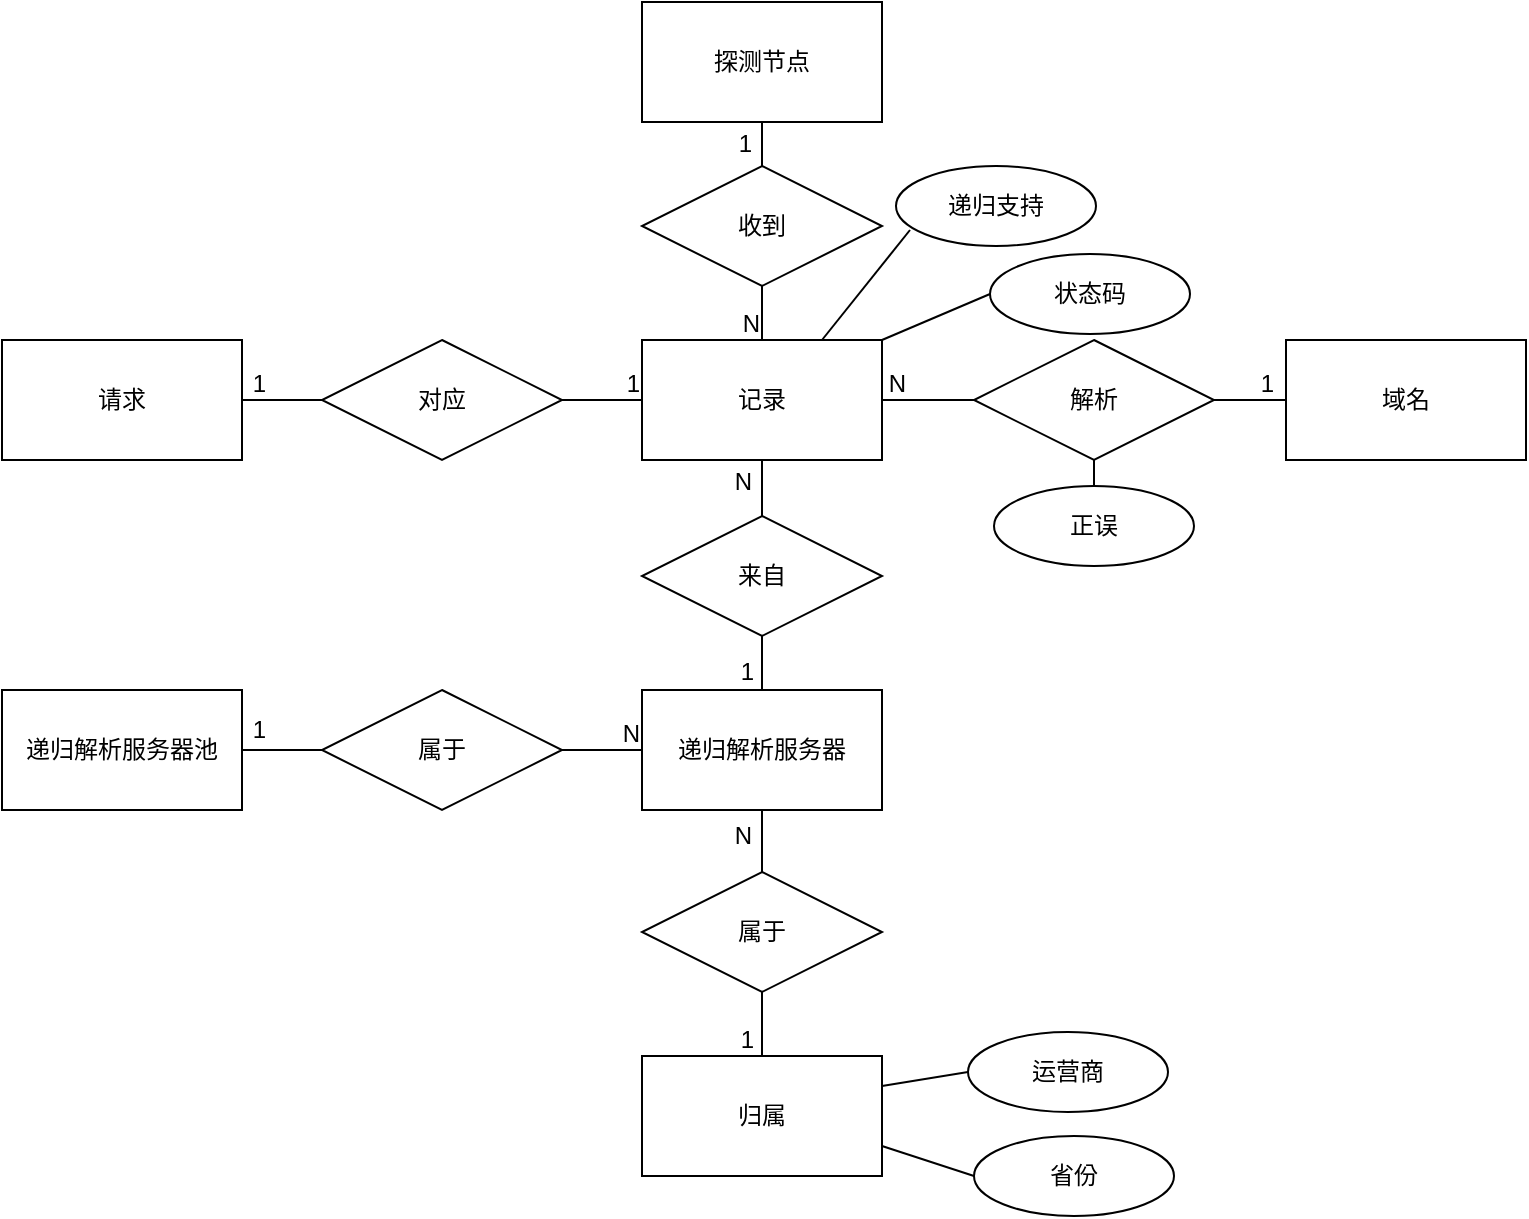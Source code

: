 <mxfile version="24.2.5" type="github">
  <diagram name="第 1 页" id="6aLRNkH6uSNGMXPPRqol">
    <mxGraphModel dx="2019" dy="1238" grid="0" gridSize="10" guides="1" tooltips="1" connect="1" arrows="1" fold="1" page="0" pageScale="1" pageWidth="2827" pageHeight="1169" math="0" shadow="0">
      <root>
        <mxCell id="0" />
        <mxCell id="1" parent="0" />
        <mxCell id="WFZwr-5cnYmkeIzYAUX0-1" value="探测节点" style="rounded=0;whiteSpace=wrap;html=1;" vertex="1" parent="1">
          <mxGeometry x="54" y="-136" width="120" height="60" as="geometry" />
        </mxCell>
        <mxCell id="WFZwr-5cnYmkeIzYAUX0-2" value="递归解析服务器" style="rounded=0;whiteSpace=wrap;html=1;" vertex="1" parent="1">
          <mxGeometry x="54" y="208" width="120" height="60" as="geometry" />
        </mxCell>
        <mxCell id="WFZwr-5cnYmkeIzYAUX0-3" value="归属" style="rounded=0;whiteSpace=wrap;html=1;" vertex="1" parent="1">
          <mxGeometry x="54" y="391" width="120" height="60" as="geometry" />
        </mxCell>
        <mxCell id="WFZwr-5cnYmkeIzYAUX0-4" value="递归解析服务器池" style="rounded=0;whiteSpace=wrap;html=1;" vertex="1" parent="1">
          <mxGeometry x="-266" y="208" width="120" height="60" as="geometry" />
        </mxCell>
        <mxCell id="WFZwr-5cnYmkeIzYAUX0-5" value="请求" style="rounded=0;whiteSpace=wrap;html=1;" vertex="1" parent="1">
          <mxGeometry x="-266" y="33" width="120" height="60" as="geometry" />
        </mxCell>
        <mxCell id="WFZwr-5cnYmkeIzYAUX0-6" value="记录" style="rounded=0;whiteSpace=wrap;html=1;" vertex="1" parent="1">
          <mxGeometry x="54" y="33" width="120" height="60" as="geometry" />
        </mxCell>
        <mxCell id="WFZwr-5cnYmkeIzYAUX0-7" value="域名" style="rounded=0;whiteSpace=wrap;html=1;" vertex="1" parent="1">
          <mxGeometry x="376" y="33" width="120" height="60" as="geometry" />
        </mxCell>
        <mxCell id="WFZwr-5cnYmkeIzYAUX0-8" value="收到" style="shape=rhombus;perimeter=rhombusPerimeter;whiteSpace=wrap;html=1;align=center;" vertex="1" parent="1">
          <mxGeometry x="54" y="-54" width="120" height="60" as="geometry" />
        </mxCell>
        <mxCell id="WFZwr-5cnYmkeIzYAUX0-9" value="" style="endArrow=none;html=1;rounded=0;fontSize=12;startSize=8;endSize=8;curved=1;exitX=0.5;exitY=0;exitDx=0;exitDy=0;entryX=0.5;entryY=1;entryDx=0;entryDy=0;" edge="1" parent="1" source="WFZwr-5cnYmkeIzYAUX0-8" target="WFZwr-5cnYmkeIzYAUX0-1">
          <mxGeometry relative="1" as="geometry">
            <mxPoint x="216" y="-22" as="sourcePoint" />
            <mxPoint x="376" y="-22" as="targetPoint" />
          </mxGeometry>
        </mxCell>
        <mxCell id="WFZwr-5cnYmkeIzYAUX0-10" value="1" style="resizable=0;html=1;whiteSpace=wrap;align=right;verticalAlign=bottom;" connectable="0" vertex="1" parent="WFZwr-5cnYmkeIzYAUX0-9">
          <mxGeometry x="1" relative="1" as="geometry">
            <mxPoint x="-4" y="19" as="offset" />
          </mxGeometry>
        </mxCell>
        <mxCell id="WFZwr-5cnYmkeIzYAUX0-11" value="" style="endArrow=none;html=1;rounded=0;fontSize=12;startSize=8;endSize=8;curved=1;exitX=0.5;exitY=1;exitDx=0;exitDy=0;entryX=0.5;entryY=0;entryDx=0;entryDy=0;" edge="1" parent="1" source="WFZwr-5cnYmkeIzYAUX0-8" target="WFZwr-5cnYmkeIzYAUX0-6">
          <mxGeometry relative="1" as="geometry">
            <mxPoint x="145" y="11" as="sourcePoint" />
            <mxPoint x="305" y="11" as="targetPoint" />
          </mxGeometry>
        </mxCell>
        <mxCell id="WFZwr-5cnYmkeIzYAUX0-12" value="N" style="resizable=0;html=1;whiteSpace=wrap;align=right;verticalAlign=bottom;" connectable="0" vertex="1" parent="WFZwr-5cnYmkeIzYAUX0-11">
          <mxGeometry x="1" relative="1" as="geometry" />
        </mxCell>
        <mxCell id="WFZwr-5cnYmkeIzYAUX0-13" value="解析" style="shape=rhombus;perimeter=rhombusPerimeter;whiteSpace=wrap;html=1;align=center;" vertex="1" parent="1">
          <mxGeometry x="220" y="33" width="120" height="60" as="geometry" />
        </mxCell>
        <mxCell id="WFZwr-5cnYmkeIzYAUX0-14" value="" style="endArrow=none;html=1;rounded=0;fontSize=12;startSize=8;endSize=8;curved=1;exitX=1;exitY=0.5;exitDx=0;exitDy=0;entryX=0;entryY=0.5;entryDx=0;entryDy=0;" edge="1" parent="1" source="WFZwr-5cnYmkeIzYAUX0-13" target="WFZwr-5cnYmkeIzYAUX0-7">
          <mxGeometry relative="1" as="geometry">
            <mxPoint x="263" y="200" as="sourcePoint" />
            <mxPoint x="423" y="200" as="targetPoint" />
          </mxGeometry>
        </mxCell>
        <mxCell id="WFZwr-5cnYmkeIzYAUX0-15" value="1" style="resizable=0;html=1;whiteSpace=wrap;align=right;verticalAlign=bottom;" connectable="0" vertex="1" parent="WFZwr-5cnYmkeIzYAUX0-14">
          <mxGeometry x="1" relative="1" as="geometry">
            <mxPoint x="-5" as="offset" />
          </mxGeometry>
        </mxCell>
        <mxCell id="WFZwr-5cnYmkeIzYAUX0-16" value="" style="endArrow=none;html=1;rounded=0;fontSize=12;startSize=8;endSize=8;curved=1;exitX=0;exitY=0.5;exitDx=0;exitDy=0;entryX=1;entryY=0.5;entryDx=0;entryDy=0;" edge="1" parent="1" source="WFZwr-5cnYmkeIzYAUX0-13" target="WFZwr-5cnYmkeIzYAUX0-6">
          <mxGeometry relative="1" as="geometry">
            <mxPoint x="238" y="172" as="sourcePoint" />
            <mxPoint x="398" y="172" as="targetPoint" />
          </mxGeometry>
        </mxCell>
        <mxCell id="WFZwr-5cnYmkeIzYAUX0-17" value="N" style="resizable=0;html=1;whiteSpace=wrap;align=right;verticalAlign=bottom;" connectable="0" vertex="1" parent="WFZwr-5cnYmkeIzYAUX0-16">
          <mxGeometry x="1" relative="1" as="geometry">
            <mxPoint x="13" as="offset" />
          </mxGeometry>
        </mxCell>
        <mxCell id="WFZwr-5cnYmkeIzYAUX0-18" value="对应" style="shape=rhombus;perimeter=rhombusPerimeter;whiteSpace=wrap;html=1;align=center;" vertex="1" parent="1">
          <mxGeometry x="-106" y="33" width="120" height="60" as="geometry" />
        </mxCell>
        <mxCell id="WFZwr-5cnYmkeIzYAUX0-19" value="" style="endArrow=none;html=1;rounded=0;fontSize=12;startSize=8;endSize=8;curved=1;exitX=1;exitY=0.5;exitDx=0;exitDy=0;entryX=0;entryY=0.5;entryDx=0;entryDy=0;" edge="1" parent="1" source="WFZwr-5cnYmkeIzYAUX0-18" target="WFZwr-5cnYmkeIzYAUX0-6">
          <mxGeometry relative="1" as="geometry">
            <mxPoint x="30" y="121" as="sourcePoint" />
            <mxPoint x="36" y="56" as="targetPoint" />
          </mxGeometry>
        </mxCell>
        <mxCell id="WFZwr-5cnYmkeIzYAUX0-20" value="1" style="resizable=0;html=1;whiteSpace=wrap;align=right;verticalAlign=bottom;" connectable="0" vertex="1" parent="WFZwr-5cnYmkeIzYAUX0-19">
          <mxGeometry x="1" relative="1" as="geometry" />
        </mxCell>
        <mxCell id="WFZwr-5cnYmkeIzYAUX0-21" value="" style="endArrow=none;html=1;rounded=0;fontSize=12;startSize=8;endSize=8;curved=1;exitX=0;exitY=0.5;exitDx=0;exitDy=0;entryX=1;entryY=0.5;entryDx=0;entryDy=0;" edge="1" parent="1" source="WFZwr-5cnYmkeIzYAUX0-18" target="WFZwr-5cnYmkeIzYAUX0-5">
          <mxGeometry relative="1" as="geometry">
            <mxPoint x="-224" y="287" as="sourcePoint" />
            <mxPoint x="-64" y="287" as="targetPoint" />
          </mxGeometry>
        </mxCell>
        <mxCell id="WFZwr-5cnYmkeIzYAUX0-22" value="1" style="resizable=0;html=1;whiteSpace=wrap;align=right;verticalAlign=bottom;" connectable="0" vertex="1" parent="WFZwr-5cnYmkeIzYAUX0-21">
          <mxGeometry x="1" relative="1" as="geometry">
            <mxPoint x="13" as="offset" />
          </mxGeometry>
        </mxCell>
        <mxCell id="WFZwr-5cnYmkeIzYAUX0-23" value="来自" style="shape=rhombus;perimeter=rhombusPerimeter;whiteSpace=wrap;html=1;align=center;" vertex="1" parent="1">
          <mxGeometry x="54" y="121" width="120" height="60" as="geometry" />
        </mxCell>
        <mxCell id="WFZwr-5cnYmkeIzYAUX0-24" value="状态码" style="ellipse;whiteSpace=wrap;html=1;align=center;" vertex="1" parent="1">
          <mxGeometry x="228" y="-10" width="100" height="40" as="geometry" />
        </mxCell>
        <mxCell id="WFZwr-5cnYmkeIzYAUX0-25" value="递归支持" style="ellipse;whiteSpace=wrap;html=1;align=center;" vertex="1" parent="1">
          <mxGeometry x="181" y="-54" width="100" height="40" as="geometry" />
        </mxCell>
        <mxCell id="WFZwr-5cnYmkeIzYAUX0-26" value="" style="endArrow=none;html=1;rounded=0;fontSize=12;startSize=8;endSize=8;curved=1;exitX=0.75;exitY=0;exitDx=0;exitDy=0;entryX=0.07;entryY=0.8;entryDx=0;entryDy=0;entryPerimeter=0;" edge="1" parent="1" source="WFZwr-5cnYmkeIzYAUX0-6" target="WFZwr-5cnYmkeIzYAUX0-25">
          <mxGeometry relative="1" as="geometry">
            <mxPoint x="203" y="147" as="sourcePoint" />
            <mxPoint x="363" y="147" as="targetPoint" />
          </mxGeometry>
        </mxCell>
        <mxCell id="WFZwr-5cnYmkeIzYAUX0-27" value="" style="endArrow=none;html=1;rounded=0;fontSize=12;startSize=8;endSize=8;curved=1;exitX=1;exitY=0;exitDx=0;exitDy=0;entryX=0;entryY=0.5;entryDx=0;entryDy=0;" edge="1" parent="1" source="WFZwr-5cnYmkeIzYAUX0-6" target="WFZwr-5cnYmkeIzYAUX0-24">
          <mxGeometry relative="1" as="geometry">
            <mxPoint x="215" y="200" as="sourcePoint" />
            <mxPoint x="375" y="200" as="targetPoint" />
          </mxGeometry>
        </mxCell>
        <mxCell id="WFZwr-5cnYmkeIzYAUX0-28" value="" style="endArrow=none;html=1;rounded=0;fontSize=12;startSize=8;endSize=8;curved=1;exitX=0.5;exitY=1;exitDx=0;exitDy=0;entryX=0.5;entryY=0;entryDx=0;entryDy=0;" edge="1" parent="1" source="WFZwr-5cnYmkeIzYAUX0-23" target="WFZwr-5cnYmkeIzYAUX0-2">
          <mxGeometry relative="1" as="geometry">
            <mxPoint x="252" y="216" as="sourcePoint" />
            <mxPoint x="412" y="216" as="targetPoint" />
          </mxGeometry>
        </mxCell>
        <mxCell id="WFZwr-5cnYmkeIzYAUX0-29" value="1" style="resizable=0;html=1;whiteSpace=wrap;align=right;verticalAlign=bottom;" connectable="0" vertex="1" parent="WFZwr-5cnYmkeIzYAUX0-28">
          <mxGeometry x="1" relative="1" as="geometry">
            <mxPoint x="-3" y="-1" as="offset" />
          </mxGeometry>
        </mxCell>
        <mxCell id="WFZwr-5cnYmkeIzYAUX0-30" value="" style="endArrow=none;html=1;rounded=0;fontSize=12;startSize=8;endSize=8;curved=1;exitX=0.5;exitY=0;exitDx=0;exitDy=0;entryX=0.5;entryY=1;entryDx=0;entryDy=0;" edge="1" parent="1" source="WFZwr-5cnYmkeIzYAUX0-23" target="WFZwr-5cnYmkeIzYAUX0-6">
          <mxGeometry relative="1" as="geometry">
            <mxPoint x="259" y="202" as="sourcePoint" />
            <mxPoint x="419" y="202" as="targetPoint" />
          </mxGeometry>
        </mxCell>
        <mxCell id="WFZwr-5cnYmkeIzYAUX0-31" value="N" style="resizable=0;html=1;whiteSpace=wrap;align=right;verticalAlign=bottom;" connectable="0" vertex="1" parent="WFZwr-5cnYmkeIzYAUX0-30">
          <mxGeometry x="1" relative="1" as="geometry">
            <mxPoint x="-4" y="19" as="offset" />
          </mxGeometry>
        </mxCell>
        <mxCell id="WFZwr-5cnYmkeIzYAUX0-32" value="属于" style="shape=rhombus;perimeter=rhombusPerimeter;whiteSpace=wrap;html=1;align=center;" vertex="1" parent="1">
          <mxGeometry x="54" y="299" width="120" height="60" as="geometry" />
        </mxCell>
        <mxCell id="WFZwr-5cnYmkeIzYAUX0-33" value="正误" style="ellipse;whiteSpace=wrap;html=1;align=center;" vertex="1" parent="1">
          <mxGeometry x="230" y="106" width="100" height="40" as="geometry" />
        </mxCell>
        <mxCell id="WFZwr-5cnYmkeIzYAUX0-34" value="" style="endArrow=none;html=1;rounded=0;fontSize=12;startSize=8;endSize=8;curved=1;exitX=0.5;exitY=0;exitDx=0;exitDy=0;entryX=0.5;entryY=1;entryDx=0;entryDy=0;" edge="1" parent="1" source="WFZwr-5cnYmkeIzYAUX0-33" target="WFZwr-5cnYmkeIzYAUX0-13">
          <mxGeometry relative="1" as="geometry">
            <mxPoint x="288" y="226" as="sourcePoint" />
            <mxPoint x="448" y="226" as="targetPoint" />
          </mxGeometry>
        </mxCell>
        <mxCell id="WFZwr-5cnYmkeIzYAUX0-35" value="运营商" style="ellipse;whiteSpace=wrap;html=1;align=center;" vertex="1" parent="1">
          <mxGeometry x="217" y="379" width="100" height="40" as="geometry" />
        </mxCell>
        <mxCell id="WFZwr-5cnYmkeIzYAUX0-36" value="省份" style="ellipse;whiteSpace=wrap;html=1;align=center;" vertex="1" parent="1">
          <mxGeometry x="220" y="431" width="100" height="40" as="geometry" />
        </mxCell>
        <mxCell id="WFZwr-5cnYmkeIzYAUX0-37" value="" style="endArrow=none;html=1;rounded=0;fontSize=12;startSize=8;endSize=8;curved=1;exitX=1;exitY=0.25;exitDx=0;exitDy=0;entryX=0;entryY=0.5;entryDx=0;entryDy=0;" edge="1" parent="1" source="WFZwr-5cnYmkeIzYAUX0-3" target="WFZwr-5cnYmkeIzYAUX0-35">
          <mxGeometry relative="1" as="geometry">
            <mxPoint x="196" y="400" as="sourcePoint" />
            <mxPoint x="356" y="400" as="targetPoint" />
          </mxGeometry>
        </mxCell>
        <mxCell id="WFZwr-5cnYmkeIzYAUX0-39" value="" style="endArrow=none;html=1;rounded=0;fontSize=12;startSize=8;endSize=8;curved=1;exitX=1;exitY=0.75;exitDx=0;exitDy=0;entryX=0;entryY=0.5;entryDx=0;entryDy=0;" edge="1" parent="1" source="WFZwr-5cnYmkeIzYAUX0-3" target="WFZwr-5cnYmkeIzYAUX0-36">
          <mxGeometry relative="1" as="geometry">
            <mxPoint x="359" y="354" as="sourcePoint" />
            <mxPoint x="519" y="354" as="targetPoint" />
          </mxGeometry>
        </mxCell>
        <mxCell id="WFZwr-5cnYmkeIzYAUX0-40" value="" style="endArrow=none;html=1;rounded=0;fontSize=12;startSize=8;endSize=8;curved=1;exitX=0.5;exitY=0;exitDx=0;exitDy=0;entryX=0.5;entryY=1;entryDx=0;entryDy=0;" edge="1" parent="1" source="WFZwr-5cnYmkeIzYAUX0-32" target="WFZwr-5cnYmkeIzYAUX0-2">
          <mxGeometry relative="1" as="geometry">
            <mxPoint x="210" y="319" as="sourcePoint" />
            <mxPoint x="370" y="319" as="targetPoint" />
          </mxGeometry>
        </mxCell>
        <mxCell id="WFZwr-5cnYmkeIzYAUX0-41" value="N" style="resizable=0;html=1;whiteSpace=wrap;align=right;verticalAlign=bottom;" connectable="0" vertex="1" parent="WFZwr-5cnYmkeIzYAUX0-40">
          <mxGeometry x="1" relative="1" as="geometry">
            <mxPoint x="-4" y="21" as="offset" />
          </mxGeometry>
        </mxCell>
        <mxCell id="WFZwr-5cnYmkeIzYAUX0-42" value="" style="endArrow=none;html=1;rounded=0;fontSize=12;startSize=8;endSize=8;curved=1;exitX=0.5;exitY=1;exitDx=0;exitDy=0;entryX=0.5;entryY=0;entryDx=0;entryDy=0;" edge="1" parent="1" source="WFZwr-5cnYmkeIzYAUX0-32" target="WFZwr-5cnYmkeIzYAUX0-3">
          <mxGeometry relative="1" as="geometry">
            <mxPoint x="235" y="319" as="sourcePoint" />
            <mxPoint x="395" y="319" as="targetPoint" />
          </mxGeometry>
        </mxCell>
        <mxCell id="WFZwr-5cnYmkeIzYAUX0-43" value="1" style="resizable=0;html=1;whiteSpace=wrap;align=right;verticalAlign=bottom;" connectable="0" vertex="1" parent="WFZwr-5cnYmkeIzYAUX0-42">
          <mxGeometry x="1" relative="1" as="geometry">
            <mxPoint x="-3" as="offset" />
          </mxGeometry>
        </mxCell>
        <mxCell id="WFZwr-5cnYmkeIzYAUX0-44" value="属于" style="shape=rhombus;perimeter=rhombusPerimeter;whiteSpace=wrap;html=1;align=center;" vertex="1" parent="1">
          <mxGeometry x="-106" y="208" width="120" height="60" as="geometry" />
        </mxCell>
        <mxCell id="WFZwr-5cnYmkeIzYAUX0-47" value="" style="endArrow=none;html=1;rounded=0;fontSize=12;startSize=8;endSize=8;curved=1;exitX=1;exitY=0.5;exitDx=0;exitDy=0;entryX=0;entryY=0.5;entryDx=0;entryDy=0;" edge="1" parent="1" source="WFZwr-5cnYmkeIzYAUX0-44" target="WFZwr-5cnYmkeIzYAUX0-2">
          <mxGeometry relative="1" as="geometry">
            <mxPoint x="-125" y="342" as="sourcePoint" />
            <mxPoint x="35" y="342" as="targetPoint" />
          </mxGeometry>
        </mxCell>
        <mxCell id="WFZwr-5cnYmkeIzYAUX0-48" value="N" style="resizable=0;html=1;whiteSpace=wrap;align=right;verticalAlign=bottom;" connectable="0" vertex="1" parent="WFZwr-5cnYmkeIzYAUX0-47">
          <mxGeometry x="1" relative="1" as="geometry" />
        </mxCell>
        <mxCell id="WFZwr-5cnYmkeIzYAUX0-49" value="" style="endArrow=none;html=1;rounded=0;fontSize=12;startSize=8;endSize=8;curved=1;exitX=0;exitY=0.5;exitDx=0;exitDy=0;entryX=1;entryY=0.5;entryDx=0;entryDy=0;" edge="1" parent="1" source="WFZwr-5cnYmkeIzYAUX0-44" target="WFZwr-5cnYmkeIzYAUX0-4">
          <mxGeometry relative="1" as="geometry">
            <mxPoint x="-124" y="366" as="sourcePoint" />
            <mxPoint x="36" y="366" as="targetPoint" />
          </mxGeometry>
        </mxCell>
        <mxCell id="WFZwr-5cnYmkeIzYAUX0-50" value="1" style="resizable=0;html=1;whiteSpace=wrap;align=right;verticalAlign=bottom;" connectable="0" vertex="1" parent="WFZwr-5cnYmkeIzYAUX0-49">
          <mxGeometry x="1" relative="1" as="geometry">
            <mxPoint x="13" y="-2" as="offset" />
          </mxGeometry>
        </mxCell>
      </root>
    </mxGraphModel>
  </diagram>
</mxfile>
